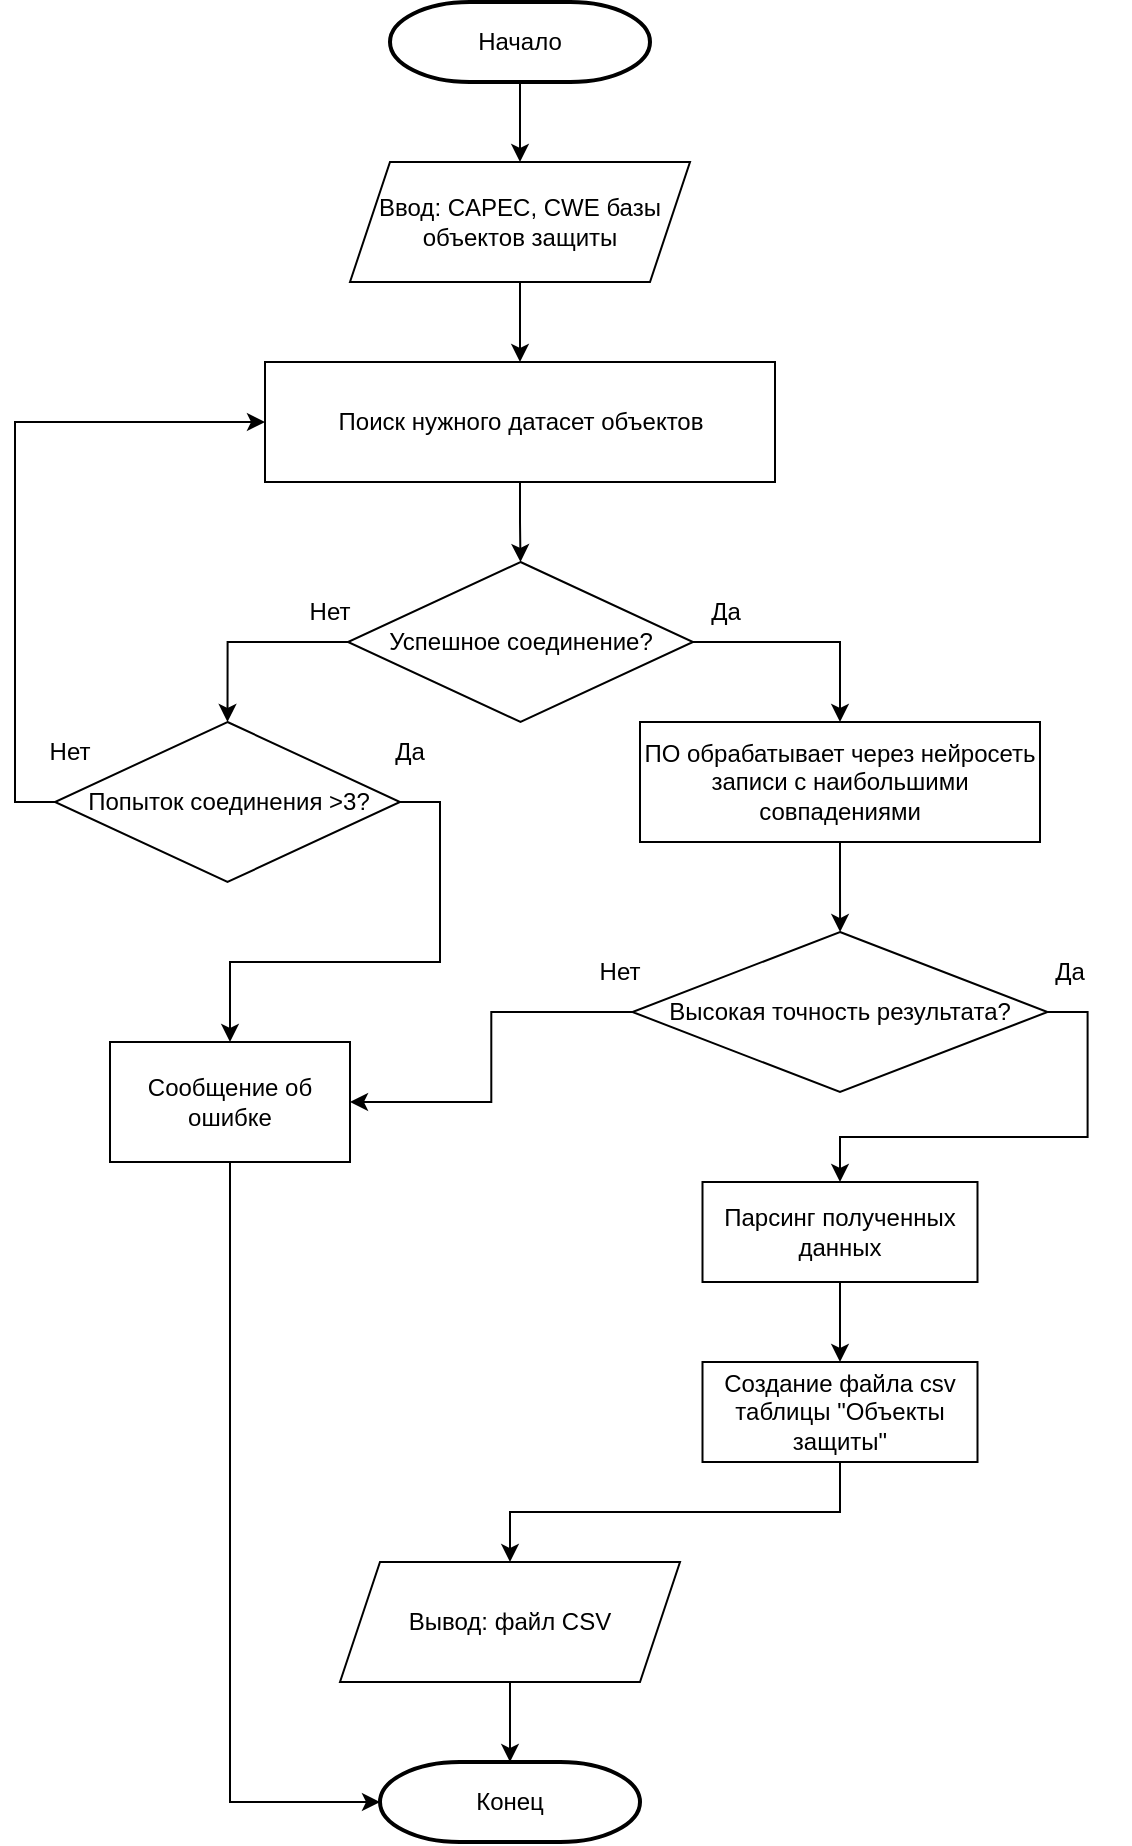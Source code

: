<mxfile version="25.0.3">
  <diagram name="Страница — 1" id="FZuVYSKQKKseB5JXQPXO">
    <mxGraphModel dx="1290" dy="567" grid="1" gridSize="10" guides="1" tooltips="1" connect="1" arrows="1" fold="1" page="1" pageScale="1" pageWidth="827" pageHeight="1169" math="0" shadow="0">
      <root>
        <mxCell id="0" />
        <mxCell id="1" parent="0" />
        <mxCell id="s8kGTo4f4KeZ3bQUdmKO-3" value="" style="edgeStyle=orthogonalEdgeStyle;rounded=0;orthogonalLoop=1;jettySize=auto;html=1;" parent="1" source="6BPBLCMizLLzq73NnSz2-1" target="s8kGTo4f4KeZ3bQUdmKO-2" edge="1">
          <mxGeometry relative="1" as="geometry" />
        </mxCell>
        <mxCell id="6BPBLCMizLLzq73NnSz2-1" value="Начало" style="strokeWidth=2;html=1;shape=mxgraph.flowchart.terminator;whiteSpace=wrap;" parent="1" vertex="1">
          <mxGeometry x="360" y="40" width="130" height="40" as="geometry" />
        </mxCell>
        <mxCell id="6BPBLCMizLLzq73NnSz2-2" value="Конец" style="strokeWidth=2;html=1;shape=mxgraph.flowchart.terminator;whiteSpace=wrap;" parent="1" vertex="1">
          <mxGeometry x="355" y="920" width="130" height="40" as="geometry" />
        </mxCell>
        <mxCell id="s8kGTo4f4KeZ3bQUdmKO-22" value="" style="edgeStyle=orthogonalEdgeStyle;rounded=0;orthogonalLoop=1;jettySize=auto;html=1;" parent="1" source="s8kGTo4f4KeZ3bQUdmKO-2" target="s8kGTo4f4KeZ3bQUdmKO-13" edge="1">
          <mxGeometry relative="1" as="geometry" />
        </mxCell>
        <mxCell id="s8kGTo4f4KeZ3bQUdmKO-2" value="Ввод: CAPEC, CWE базы объектов защиты" style="shape=parallelogram;perimeter=parallelogramPerimeter;whiteSpace=wrap;html=1;fixedSize=1;" parent="1" vertex="1">
          <mxGeometry x="340" y="120" width="170" height="60" as="geometry" />
        </mxCell>
        <mxCell id="s8kGTo4f4KeZ3bQUdmKO-21" value="" style="edgeStyle=orthogonalEdgeStyle;rounded=0;orthogonalLoop=1;jettySize=auto;html=1;" parent="1" source="s8kGTo4f4KeZ3bQUdmKO-13" target="s8kGTo4f4KeZ3bQUdmKO-14" edge="1">
          <mxGeometry relative="1" as="geometry" />
        </mxCell>
        <mxCell id="s8kGTo4f4KeZ3bQUdmKO-13" value="Поиск нужного датасет объектов" style="rounded=0;whiteSpace=wrap;html=1;" parent="1" vertex="1">
          <mxGeometry x="297.5" y="220" width="255" height="60" as="geometry" />
        </mxCell>
        <mxCell id="s8kGTo4f4KeZ3bQUdmKO-17" style="edgeStyle=orthogonalEdgeStyle;rounded=0;orthogonalLoop=1;jettySize=auto;html=1;exitX=0;exitY=0.5;exitDx=0;exitDy=0;entryX=0.5;entryY=0;entryDx=0;entryDy=0;" parent="1" source="s8kGTo4f4KeZ3bQUdmKO-14" target="s8kGTo4f4KeZ3bQUdmKO-16" edge="1">
          <mxGeometry relative="1" as="geometry" />
        </mxCell>
        <mxCell id="s8kGTo4f4KeZ3bQUdmKO-26" style="edgeStyle=orthogonalEdgeStyle;rounded=0;orthogonalLoop=1;jettySize=auto;html=1;exitX=1;exitY=0.5;exitDx=0;exitDy=0;entryX=0.5;entryY=0;entryDx=0;entryDy=0;" parent="1" source="s8kGTo4f4KeZ3bQUdmKO-14" target="s8kGTo4f4KeZ3bQUdmKO-25" edge="1">
          <mxGeometry relative="1" as="geometry" />
        </mxCell>
        <mxCell id="s8kGTo4f4KeZ3bQUdmKO-14" value="Успешное соединение?" style="rhombus;whiteSpace=wrap;html=1;" parent="1" vertex="1">
          <mxGeometry x="339" y="320" width="172.5" height="80" as="geometry" />
        </mxCell>
        <mxCell id="s8kGTo4f4KeZ3bQUdmKO-23" style="edgeStyle=orthogonalEdgeStyle;rounded=0;orthogonalLoop=1;jettySize=auto;html=1;exitX=1;exitY=0.5;exitDx=0;exitDy=0;entryX=0.5;entryY=0;entryDx=0;entryDy=0;" parent="1" source="s8kGTo4f4KeZ3bQUdmKO-16" target="s8kGTo4f4KeZ3bQUdmKO-18" edge="1">
          <mxGeometry relative="1" as="geometry" />
        </mxCell>
        <mxCell id="s8kGTo4f4KeZ3bQUdmKO-24" style="edgeStyle=orthogonalEdgeStyle;rounded=0;orthogonalLoop=1;jettySize=auto;html=1;exitX=0;exitY=0.5;exitDx=0;exitDy=0;entryX=0;entryY=0.5;entryDx=0;entryDy=0;" parent="1" source="s8kGTo4f4KeZ3bQUdmKO-16" target="s8kGTo4f4KeZ3bQUdmKO-13" edge="1">
          <mxGeometry relative="1" as="geometry" />
        </mxCell>
        <mxCell id="s8kGTo4f4KeZ3bQUdmKO-16" value="Попыток соединения &amp;gt;3?" style="rhombus;whiteSpace=wrap;html=1;" parent="1" vertex="1">
          <mxGeometry x="192.5" y="400" width="172.5" height="80" as="geometry" />
        </mxCell>
        <mxCell id="s8kGTo4f4KeZ3bQUdmKO-18" value="Сообщение об ошибке" style="rounded=0;whiteSpace=wrap;html=1;" parent="1" vertex="1">
          <mxGeometry x="220" y="560" width="120" height="60" as="geometry" />
        </mxCell>
        <mxCell id="s8kGTo4f4KeZ3bQUdmKO-20" style="edgeStyle=orthogonalEdgeStyle;rounded=0;orthogonalLoop=1;jettySize=auto;html=1;exitX=0.5;exitY=1;exitDx=0;exitDy=0;entryX=0;entryY=0.5;entryDx=0;entryDy=0;entryPerimeter=0;" parent="1" source="s8kGTo4f4KeZ3bQUdmKO-18" target="6BPBLCMizLLzq73NnSz2-2" edge="1">
          <mxGeometry relative="1" as="geometry" />
        </mxCell>
        <mxCell id="s8kGTo4f4KeZ3bQUdmKO-28" value="" style="edgeStyle=orthogonalEdgeStyle;rounded=0;orthogonalLoop=1;jettySize=auto;html=1;" parent="1" source="s8kGTo4f4KeZ3bQUdmKO-25" target="s8kGTo4f4KeZ3bQUdmKO-27" edge="1">
          <mxGeometry relative="1" as="geometry" />
        </mxCell>
        <mxCell id="s8kGTo4f4KeZ3bQUdmKO-25" value="ПО обрабатывает через нейросеть записи с наибольшими совпадениями" style="rounded=0;whiteSpace=wrap;html=1;" parent="1" vertex="1">
          <mxGeometry x="485" y="400" width="200" height="60" as="geometry" />
        </mxCell>
        <mxCell id="s8kGTo4f4KeZ3bQUdmKO-29" style="edgeStyle=orthogonalEdgeStyle;rounded=0;orthogonalLoop=1;jettySize=auto;html=1;exitX=0;exitY=0.5;exitDx=0;exitDy=0;entryX=1;entryY=0.5;entryDx=0;entryDy=0;" parent="1" source="s8kGTo4f4KeZ3bQUdmKO-27" target="s8kGTo4f4KeZ3bQUdmKO-18" edge="1">
          <mxGeometry relative="1" as="geometry" />
        </mxCell>
        <mxCell id="s8kGTo4f4KeZ3bQUdmKO-32" style="edgeStyle=orthogonalEdgeStyle;rounded=0;orthogonalLoop=1;jettySize=auto;html=1;exitX=1;exitY=0.5;exitDx=0;exitDy=0;entryX=0.5;entryY=0;entryDx=0;entryDy=0;" parent="1" source="s8kGTo4f4KeZ3bQUdmKO-27" target="s8kGTo4f4KeZ3bQUdmKO-30" edge="1">
          <mxGeometry relative="1" as="geometry" />
        </mxCell>
        <mxCell id="s8kGTo4f4KeZ3bQUdmKO-27" value="Высокая точность результата?" style="rhombus;whiteSpace=wrap;html=1;" parent="1" vertex="1">
          <mxGeometry x="481.25" y="505" width="207.5" height="80" as="geometry" />
        </mxCell>
        <mxCell id="s8kGTo4f4KeZ3bQUdmKO-34" value="" style="edgeStyle=orthogonalEdgeStyle;rounded=0;orthogonalLoop=1;jettySize=auto;html=1;" parent="1" source="s8kGTo4f4KeZ3bQUdmKO-30" target="s8kGTo4f4KeZ3bQUdmKO-33" edge="1">
          <mxGeometry relative="1" as="geometry" />
        </mxCell>
        <mxCell id="s8kGTo4f4KeZ3bQUdmKO-30" value="Парсинг полученных данных" style="rounded=0;whiteSpace=wrap;html=1;" parent="1" vertex="1">
          <mxGeometry x="516.25" y="630" width="137.5" height="50" as="geometry" />
        </mxCell>
        <mxCell id="s8kGTo4f4KeZ3bQUdmKO-36" style="edgeStyle=orthogonalEdgeStyle;rounded=0;orthogonalLoop=1;jettySize=auto;html=1;exitX=0.5;exitY=1;exitDx=0;exitDy=0;entryX=0.5;entryY=0;entryDx=0;entryDy=0;" parent="1" source="s8kGTo4f4KeZ3bQUdmKO-33" target="s8kGTo4f4KeZ3bQUdmKO-35" edge="1">
          <mxGeometry relative="1" as="geometry" />
        </mxCell>
        <mxCell id="s8kGTo4f4KeZ3bQUdmKO-33" value="Создание файла csv таблицы &quot;Объекты защиты&quot;" style="rounded=0;whiteSpace=wrap;html=1;" parent="1" vertex="1">
          <mxGeometry x="516.25" y="720" width="137.5" height="50" as="geometry" />
        </mxCell>
        <mxCell id="s8kGTo4f4KeZ3bQUdmKO-37" value="" style="edgeStyle=orthogonalEdgeStyle;rounded=0;orthogonalLoop=1;jettySize=auto;html=1;" parent="1" source="s8kGTo4f4KeZ3bQUdmKO-35" target="6BPBLCMizLLzq73NnSz2-2" edge="1">
          <mxGeometry relative="1" as="geometry" />
        </mxCell>
        <mxCell id="s8kGTo4f4KeZ3bQUdmKO-35" value="Вывод: файл CSV" style="shape=parallelogram;perimeter=parallelogramPerimeter;whiteSpace=wrap;html=1;fixedSize=1;" parent="1" vertex="1">
          <mxGeometry x="335" y="820" width="170" height="60" as="geometry" />
        </mxCell>
        <mxCell id="s8kGTo4f4KeZ3bQUdmKO-38" value="Да" style="text;html=1;align=center;verticalAlign=middle;whiteSpace=wrap;rounded=0;" parent="1" vertex="1">
          <mxGeometry x="497.5" y="330" width="60" height="30" as="geometry" />
        </mxCell>
        <mxCell id="s8kGTo4f4KeZ3bQUdmKO-39" value="Нет" style="text;html=1;align=center;verticalAlign=middle;whiteSpace=wrap;rounded=0;" parent="1" vertex="1">
          <mxGeometry x="300" y="330" width="60" height="30" as="geometry" />
        </mxCell>
        <mxCell id="s8kGTo4f4KeZ3bQUdmKO-40" value="Да" style="text;html=1;align=center;verticalAlign=middle;whiteSpace=wrap;rounded=0;" parent="1" vertex="1">
          <mxGeometry x="670" y="510" width="60" height="30" as="geometry" />
        </mxCell>
        <mxCell id="s8kGTo4f4KeZ3bQUdmKO-41" value="Нет" style="text;html=1;align=center;verticalAlign=middle;whiteSpace=wrap;rounded=0;" parent="1" vertex="1">
          <mxGeometry x="445" y="510" width="60" height="30" as="geometry" />
        </mxCell>
        <mxCell id="cYUQREHkDc2GLxP5hG11-1" value="Нет" style="text;html=1;align=center;verticalAlign=middle;whiteSpace=wrap;rounded=0;" parent="1" vertex="1">
          <mxGeometry x="170" y="400" width="60" height="30" as="geometry" />
        </mxCell>
        <mxCell id="cYUQREHkDc2GLxP5hG11-2" value="Да" style="text;html=1;align=center;verticalAlign=middle;whiteSpace=wrap;rounded=0;" parent="1" vertex="1">
          <mxGeometry x="340" y="400" width="60" height="30" as="geometry" />
        </mxCell>
      </root>
    </mxGraphModel>
  </diagram>
</mxfile>
